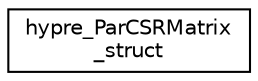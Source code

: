 digraph "Graphical Class Hierarchy"
{
 // LATEX_PDF_SIZE
  edge [fontname="Helvetica",fontsize="10",labelfontname="Helvetica",labelfontsize="10"];
  node [fontname="Helvetica",fontsize="10",shape=record];
  rankdir="LR";
  Node0 [label="hypre_ParCSRMatrix\l_struct",height=0.2,width=0.4,color="black", fillcolor="white", style="filled",URL="$structhypre___par_c_s_r_matrix__struct.html",tooltip=" "];
}
